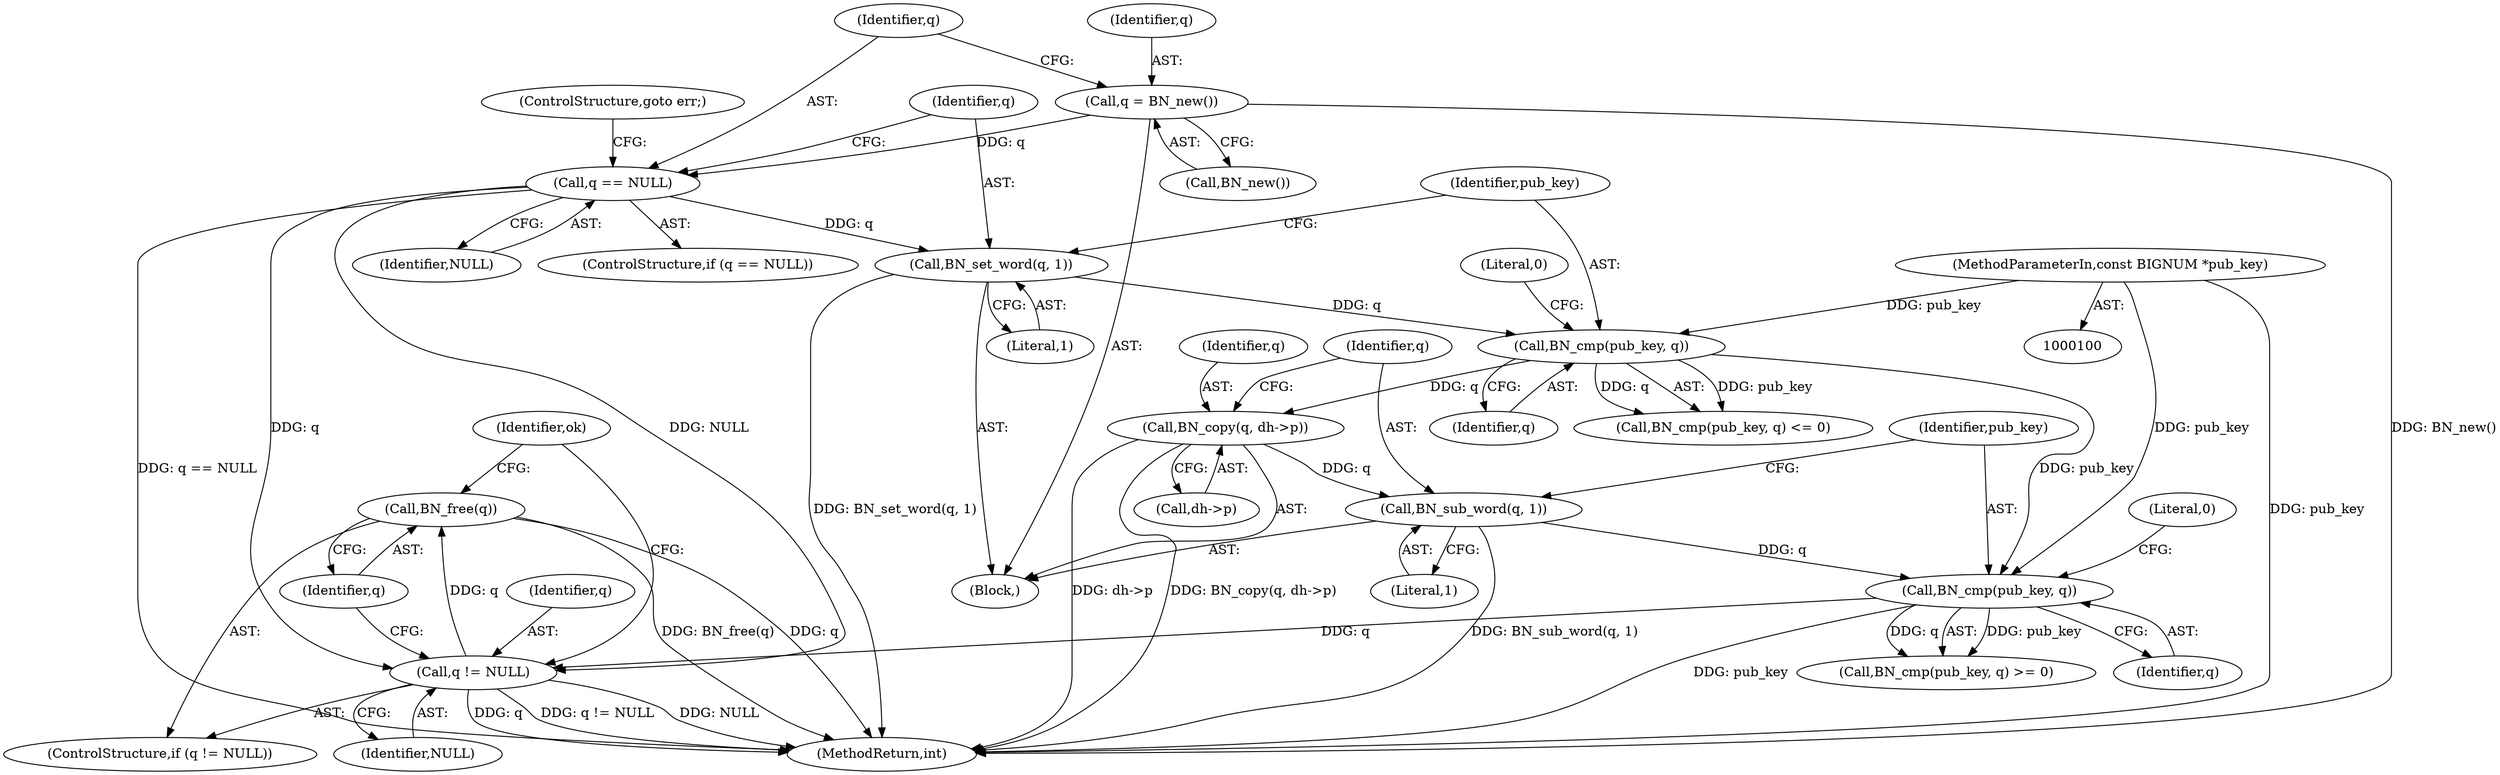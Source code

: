 digraph "1_openssl_878e2c5b13010329c203f309ed0c8f2113f85648@API" {
"1000164" [label="(Call,BN_free(q))"];
"1000161" [label="(Call,q != NULL)"];
"1000121" [label="(Call,q == NULL)"];
"1000117" [label="(Call,q = BN_new())"];
"1000148" [label="(Call,BN_cmp(pub_key, q))"];
"1000130" [label="(Call,BN_cmp(pub_key, q))"];
"1000102" [label="(MethodParameterIn,const BIGNUM *pub_key)"];
"1000125" [label="(Call,BN_set_word(q, 1))"];
"1000143" [label="(Call,BN_sub_word(q, 1))"];
"1000138" [label="(Call,BN_copy(q, dh->p))"];
"1000133" [label="(Literal,0)"];
"1000143" [label="(Call,BN_sub_word(q, 1))"];
"1000161" [label="(Call,q != NULL)"];
"1000124" [label="(ControlStructure,goto err;)"];
"1000168" [label="(MethodReturn,int)"];
"1000150" [label="(Identifier,q)"];
"1000118" [label="(Identifier,q)"];
"1000123" [label="(Identifier,NULL)"];
"1000125" [label="(Call,BN_set_word(q, 1))"];
"1000164" [label="(Call,BN_free(q))"];
"1000119" [label="(Call,BN_new())"];
"1000120" [label="(ControlStructure,if (q == NULL))"];
"1000140" [label="(Call,dh->p)"];
"1000162" [label="(Identifier,q)"];
"1000129" [label="(Call,BN_cmp(pub_key, q) <= 0)"];
"1000145" [label="(Literal,1)"];
"1000138" [label="(Call,BN_copy(q, dh->p))"];
"1000127" [label="(Literal,1)"];
"1000126" [label="(Identifier,q)"];
"1000130" [label="(Call,BN_cmp(pub_key, q))"];
"1000144" [label="(Identifier,q)"];
"1000117" [label="(Call,q = BN_new())"];
"1000121" [label="(Call,q == NULL)"];
"1000139" [label="(Identifier,q)"];
"1000148" [label="(Call,BN_cmp(pub_key, q))"];
"1000163" [label="(Identifier,NULL)"];
"1000149" [label="(Identifier,pub_key)"];
"1000102" [label="(MethodParameterIn,const BIGNUM *pub_key)"];
"1000132" [label="(Identifier,q)"];
"1000122" [label="(Identifier,q)"];
"1000160" [label="(ControlStructure,if (q != NULL))"];
"1000147" [label="(Call,BN_cmp(pub_key, q) >= 0)"];
"1000131" [label="(Identifier,pub_key)"];
"1000167" [label="(Identifier,ok)"];
"1000104" [label="(Block,)"];
"1000151" [label="(Literal,0)"];
"1000165" [label="(Identifier,q)"];
"1000164" -> "1000160"  [label="AST: "];
"1000164" -> "1000165"  [label="CFG: "];
"1000165" -> "1000164"  [label="AST: "];
"1000167" -> "1000164"  [label="CFG: "];
"1000164" -> "1000168"  [label="DDG: BN_free(q)"];
"1000164" -> "1000168"  [label="DDG: q"];
"1000161" -> "1000164"  [label="DDG: q"];
"1000161" -> "1000160"  [label="AST: "];
"1000161" -> "1000163"  [label="CFG: "];
"1000162" -> "1000161"  [label="AST: "];
"1000163" -> "1000161"  [label="AST: "];
"1000165" -> "1000161"  [label="CFG: "];
"1000167" -> "1000161"  [label="CFG: "];
"1000161" -> "1000168"  [label="DDG: NULL"];
"1000161" -> "1000168"  [label="DDG: q"];
"1000161" -> "1000168"  [label="DDG: q != NULL"];
"1000121" -> "1000161"  [label="DDG: q"];
"1000121" -> "1000161"  [label="DDG: NULL"];
"1000148" -> "1000161"  [label="DDG: q"];
"1000121" -> "1000120"  [label="AST: "];
"1000121" -> "1000123"  [label="CFG: "];
"1000122" -> "1000121"  [label="AST: "];
"1000123" -> "1000121"  [label="AST: "];
"1000124" -> "1000121"  [label="CFG: "];
"1000126" -> "1000121"  [label="CFG: "];
"1000121" -> "1000168"  [label="DDG: q == NULL"];
"1000117" -> "1000121"  [label="DDG: q"];
"1000121" -> "1000125"  [label="DDG: q"];
"1000117" -> "1000104"  [label="AST: "];
"1000117" -> "1000119"  [label="CFG: "];
"1000118" -> "1000117"  [label="AST: "];
"1000119" -> "1000117"  [label="AST: "];
"1000122" -> "1000117"  [label="CFG: "];
"1000117" -> "1000168"  [label="DDG: BN_new()"];
"1000148" -> "1000147"  [label="AST: "];
"1000148" -> "1000150"  [label="CFG: "];
"1000149" -> "1000148"  [label="AST: "];
"1000150" -> "1000148"  [label="AST: "];
"1000151" -> "1000148"  [label="CFG: "];
"1000148" -> "1000168"  [label="DDG: pub_key"];
"1000148" -> "1000147"  [label="DDG: pub_key"];
"1000148" -> "1000147"  [label="DDG: q"];
"1000130" -> "1000148"  [label="DDG: pub_key"];
"1000102" -> "1000148"  [label="DDG: pub_key"];
"1000143" -> "1000148"  [label="DDG: q"];
"1000130" -> "1000129"  [label="AST: "];
"1000130" -> "1000132"  [label="CFG: "];
"1000131" -> "1000130"  [label="AST: "];
"1000132" -> "1000130"  [label="AST: "];
"1000133" -> "1000130"  [label="CFG: "];
"1000130" -> "1000129"  [label="DDG: pub_key"];
"1000130" -> "1000129"  [label="DDG: q"];
"1000102" -> "1000130"  [label="DDG: pub_key"];
"1000125" -> "1000130"  [label="DDG: q"];
"1000130" -> "1000138"  [label="DDG: q"];
"1000102" -> "1000100"  [label="AST: "];
"1000102" -> "1000168"  [label="DDG: pub_key"];
"1000125" -> "1000104"  [label="AST: "];
"1000125" -> "1000127"  [label="CFG: "];
"1000126" -> "1000125"  [label="AST: "];
"1000127" -> "1000125"  [label="AST: "];
"1000131" -> "1000125"  [label="CFG: "];
"1000125" -> "1000168"  [label="DDG: BN_set_word(q, 1)"];
"1000143" -> "1000104"  [label="AST: "];
"1000143" -> "1000145"  [label="CFG: "];
"1000144" -> "1000143"  [label="AST: "];
"1000145" -> "1000143"  [label="AST: "];
"1000149" -> "1000143"  [label="CFG: "];
"1000143" -> "1000168"  [label="DDG: BN_sub_word(q, 1)"];
"1000138" -> "1000143"  [label="DDG: q"];
"1000138" -> "1000104"  [label="AST: "];
"1000138" -> "1000140"  [label="CFG: "];
"1000139" -> "1000138"  [label="AST: "];
"1000140" -> "1000138"  [label="AST: "];
"1000144" -> "1000138"  [label="CFG: "];
"1000138" -> "1000168"  [label="DDG: dh->p"];
"1000138" -> "1000168"  [label="DDG: BN_copy(q, dh->p)"];
}
